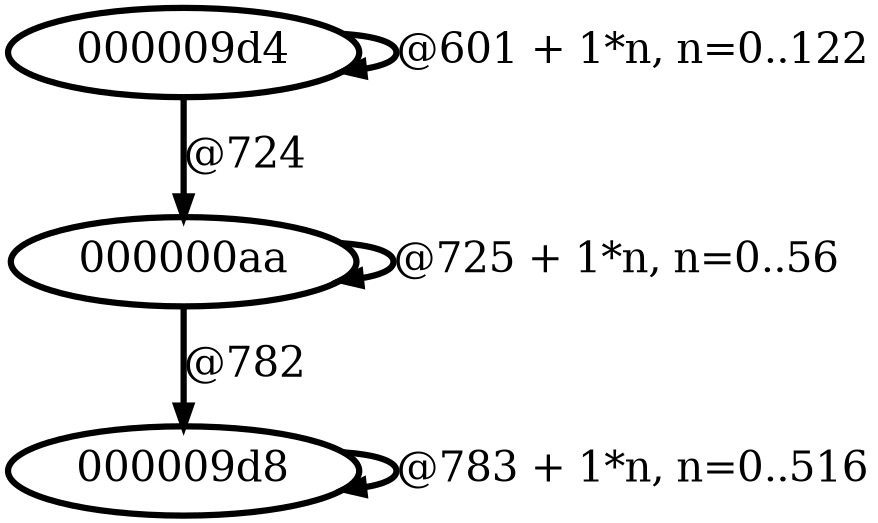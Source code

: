 digraph G {
        node [style=rounded, penwidth=3, fontsize=20, shape=oval];
        "000009d4" -> "000009d4" [label="@601 + 1*n, n=0..122", color=black,arrowsize=1,style=bold,penwidth=3,fontsize=20];
"000009d4" -> "000000aa" [label="@724", color=black,arrowsize=1,style=bold,penwidth=3,fontsize=20];
"000000aa" -> "000000aa" [label="@725 + 1*n, n=0..56", color=black,arrowsize=1,style=bold,penwidth=3,fontsize=20];
"000000aa" -> "000009d8" [label="@782", color=black,arrowsize=1,style=bold,penwidth=3,fontsize=20];
"000009d8" -> "000009d8" [label="@783 + 1*n, n=0..516", color=black,arrowsize=1,style=bold,penwidth=3,fontsize=20];
}
